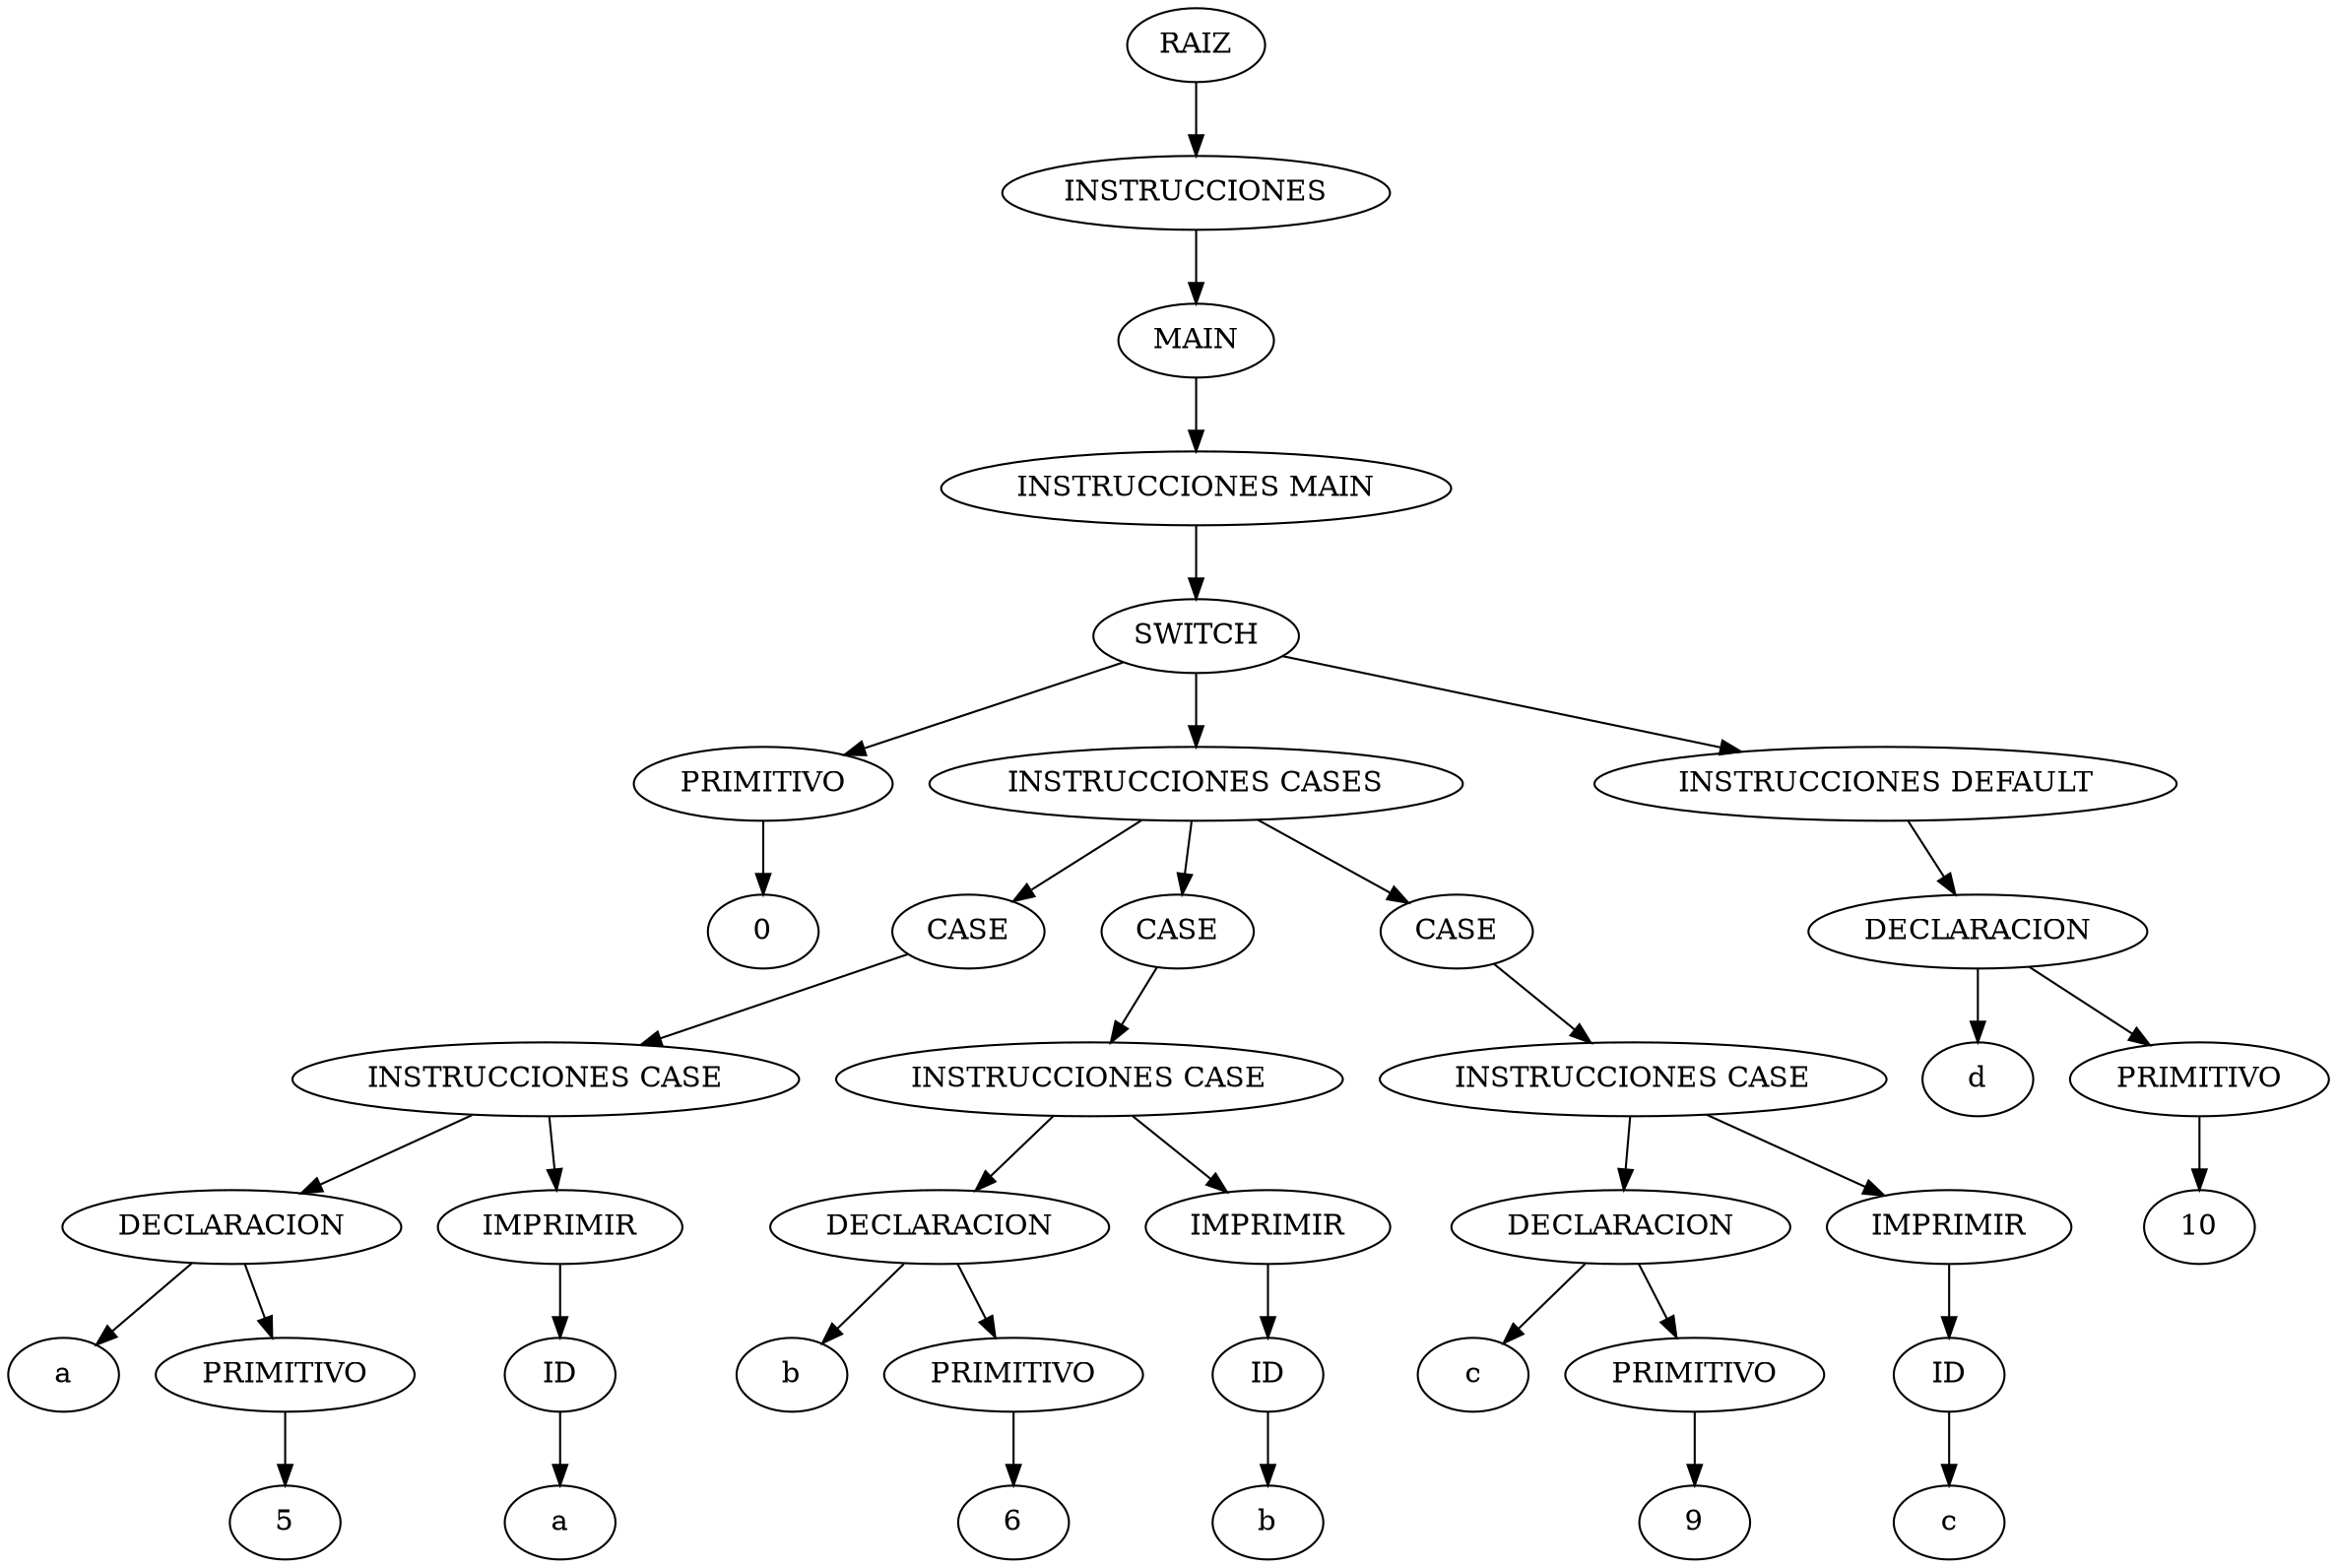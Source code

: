 digraph {
n0[label="RAIZ"];
n1[label="INSTRUCCIONES"];
n0->n1;
n2[label="MAIN"];
n1->n2;
n3[label="INSTRUCCIONES MAIN"];
n2->n3;
n4[label="SWITCH"];
n3->n4;
n5[label="PRIMITIVO"];
n4->n5;
n6[label="0"];
n5->n6;
n7[label="INSTRUCCIONES CASES"];
n4->n7;
n8[label="CASE"];
n7->n8;
n9[label="INSTRUCCIONES CASE"];
n8->n9;
n10[label="DECLARACION"];
n9->n10;
n11[label="a"];
n10->n11;
n12[label="PRIMITIVO"];
n10->n12;
n13[label="5"];
n12->n13;
n14[label="IMPRIMIR"];
n9->n14;
n15[label="ID"];
n14->n15;
n16[label="a"];
n15->n16;
n17[label="CASE"];
n7->n17;
n18[label="INSTRUCCIONES CASE"];
n17->n18;
n19[label="DECLARACION"];
n18->n19;
n20[label="b"];
n19->n20;
n21[label="PRIMITIVO"];
n19->n21;
n22[label="6"];
n21->n22;
n23[label="IMPRIMIR"];
n18->n23;
n24[label="ID"];
n23->n24;
n25[label="b"];
n24->n25;
n26[label="CASE"];
n7->n26;
n27[label="INSTRUCCIONES CASE"];
n26->n27;
n28[label="DECLARACION"];
n27->n28;
n29[label="c"];
n28->n29;
n30[label="PRIMITIVO"];
n28->n30;
n31[label="9"];
n30->n31;
n32[label="IMPRIMIR"];
n27->n32;
n33[label="ID"];
n32->n33;
n34[label="c"];
n33->n34;
n35[label="INSTRUCCIONES DEFAULT"];
n4->n35;
n36[label="DECLARACION"];
n35->n36;
n37[label="d"];
n36->n37;
n38[label="PRIMITIVO"];
n36->n38;
n39[label="10"];
n38->n39;
}